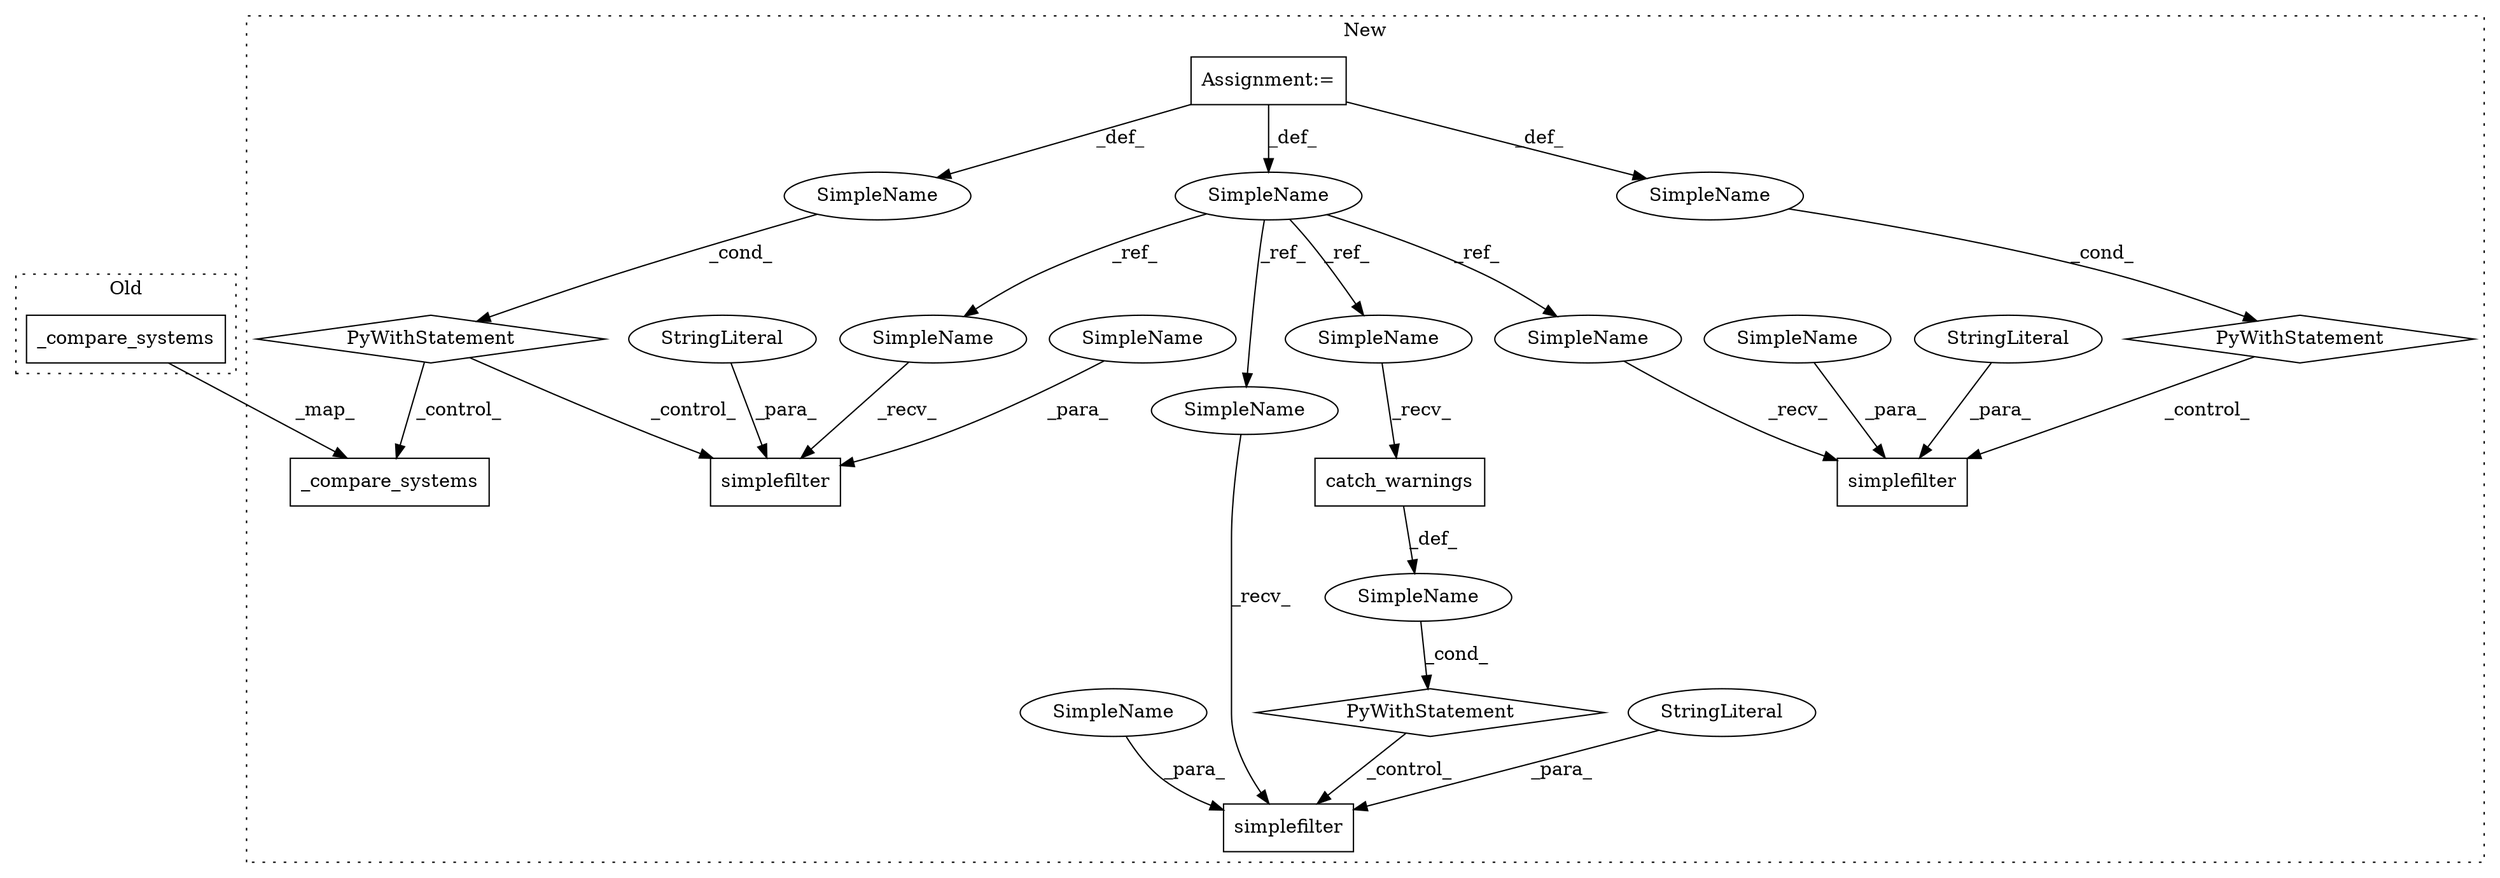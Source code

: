 digraph G {
subgraph cluster0 {
1 [label="_compare_systems" a="32" s="17733,17754" l="17,1" shape="box"];
label = "Old";
style="dotted";
}
subgraph cluster1 {
2 [label="_compare_systems" a="32" s="18829,18850" l="17,1" shape="box"];
3 [label="SimpleName" a="42" s="" l="" shape="ellipse"];
4 [label="simplefilter" a="32" s="18716,18756" l="13,1" shape="box"];
5 [label="simplefilter" a="32" s="18104,18144" l="13,1" shape="box"];
6 [label="SimpleName" a="42" s="" l="" shape="ellipse"];
7 [label="PyWithStatement" a="104" s="18050,18085" l="10,2" shape="diamond"];
8 [label="simplefilter" a="32" s="18461,18501" l="13,1" shape="box"];
9 [label="SimpleName" a="42" s="" l="" shape="ellipse"];
10 [label="PyWithStatement" a="104" s="18407,18442" l="10,2" shape="diamond"];
11 [label="SimpleName" a="42" s="17990" l="8" shape="ellipse"];
12 [label="PyWithStatement" a="104" s="18662,18697" l="10,2" shape="diamond"];
13 [label="StringLiteral" a="45" s="18474" l="8" shape="ellipse"];
14 [label="StringLiteral" a="45" s="18729" l="8" shape="ellipse"];
15 [label="StringLiteral" a="45" s="18117" l="8" shape="ellipse"];
16 [label="Assignment:=" a="7" s="17990" l="8" shape="box"];
17 [label="catch_warnings" a="32" s="18069" l="16" shape="box"];
18 [label="SimpleName" a="42" s="18738" l="18" shape="ellipse"];
19 [label="SimpleName" a="42" s="18126" l="18" shape="ellipse"];
20 [label="SimpleName" a="42" s="18483" l="18" shape="ellipse"];
21 [label="SimpleName" a="42" s="18095" l="8" shape="ellipse"];
22 [label="SimpleName" a="42" s="18060" l="8" shape="ellipse"];
23 [label="SimpleName" a="42" s="18452" l="8" shape="ellipse"];
24 [label="SimpleName" a="42" s="18707" l="8" shape="ellipse"];
label = "New";
style="dotted";
}
1 -> 2 [label="_map_"];
3 -> 12 [label="_cond_"];
6 -> 7 [label="_cond_"];
7 -> 5 [label="_control_"];
9 -> 10 [label="_cond_"];
10 -> 8 [label="_control_"];
11 -> 21 [label="_ref_"];
11 -> 22 [label="_ref_"];
11 -> 23 [label="_ref_"];
11 -> 24 [label="_ref_"];
12 -> 2 [label="_control_"];
12 -> 4 [label="_control_"];
13 -> 8 [label="_para_"];
14 -> 4 [label="_para_"];
15 -> 5 [label="_para_"];
16 -> 9 [label="_def_"];
16 -> 3 [label="_def_"];
16 -> 11 [label="_def_"];
17 -> 6 [label="_def_"];
18 -> 4 [label="_para_"];
19 -> 5 [label="_para_"];
20 -> 8 [label="_para_"];
21 -> 5 [label="_recv_"];
22 -> 17 [label="_recv_"];
23 -> 8 [label="_recv_"];
24 -> 4 [label="_recv_"];
}